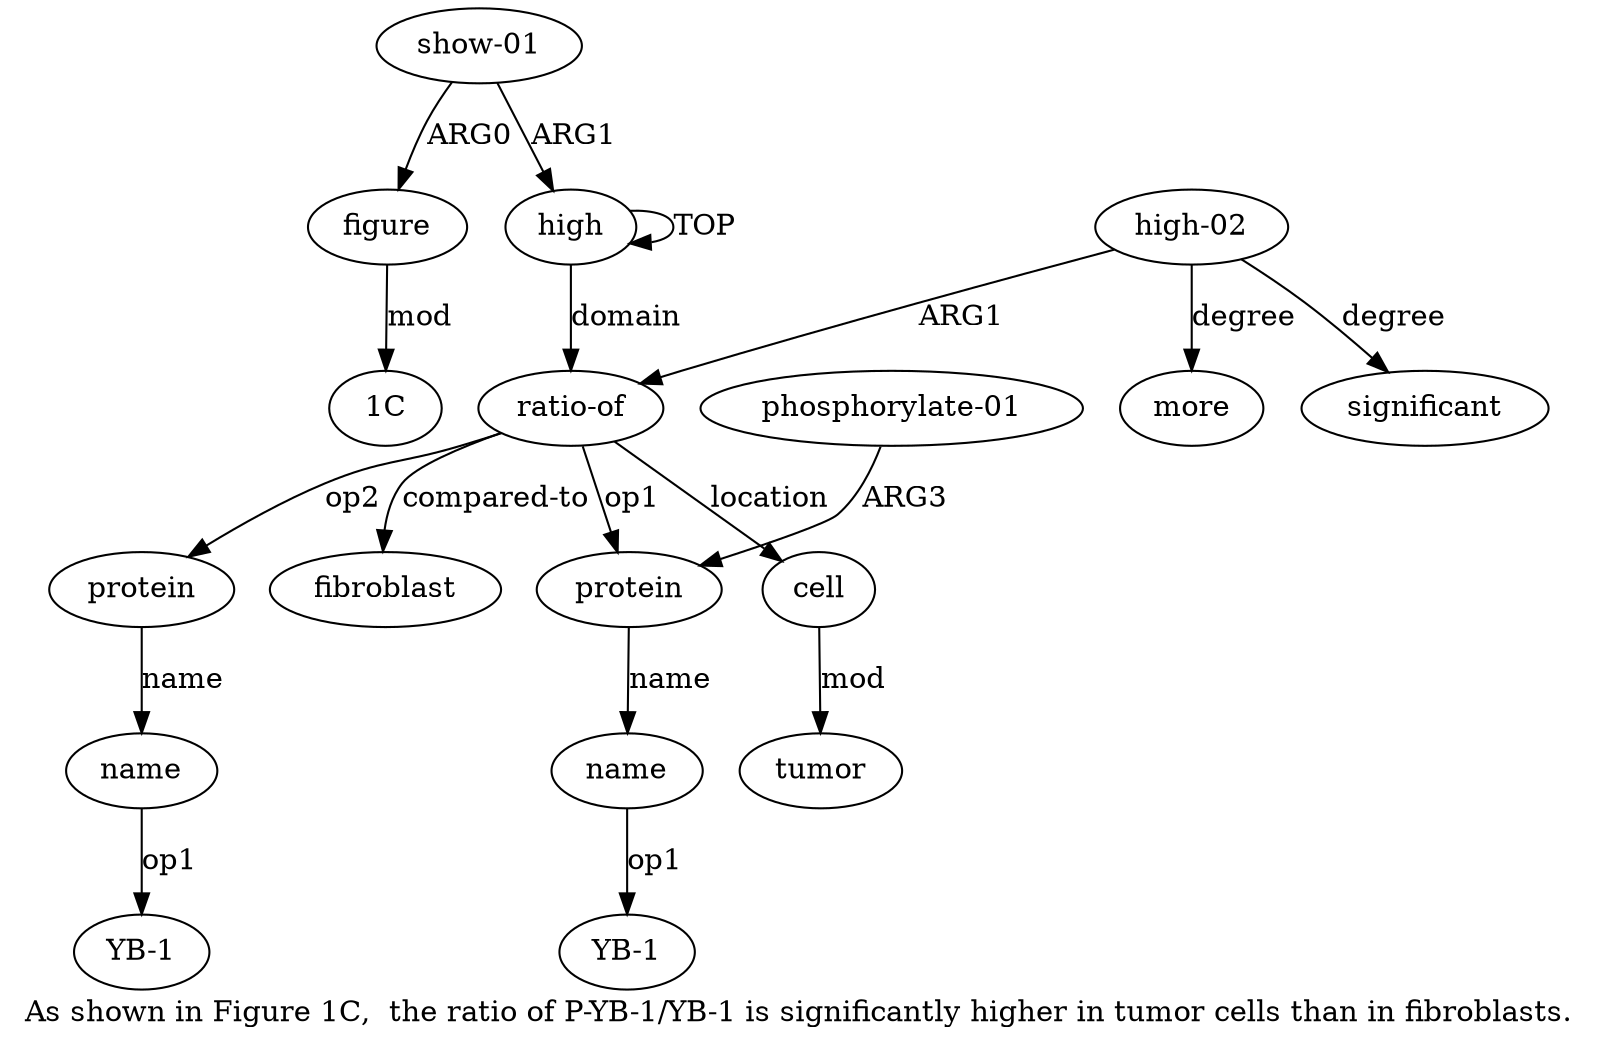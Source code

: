 digraph  {
	graph [label="As shown in Figure 1C,  the ratio of P-YB-1/YB-1 is significantly higher in tumor cells than in fibroblasts."];
	node [label="\N"];
	a14	 [color=black,
		gold_ind=14,
		gold_label=figure,
		label=figure,
		test_ind=14,
		test_label=figure];
	"a14 1C"	 [color=black,
		gold_ind=-1,
		gold_label="1C",
		label="1C",
		test_ind=-1,
		test_label="1C"];
	a14 -> "a14 1C" [key=0,
	color=black,
	gold_label=mod,
	label=mod,
	test_label=mod];
"a3 YB-1" [color=black,
	gold_ind=-1,
	gold_label="YB-1",
	label="YB-1",
	test_ind=-1,
	test_label="YB-1"];
a11 [color=black,
	gold_ind=11,
	gold_label=tumor,
	label=tumor,
	test_ind=11,
	test_label=tumor];
a10 [color=black,
	gold_ind=10,
	gold_label=cell,
	label=cell,
	test_ind=10,
	test_label=cell];
a10 -> a11 [key=0,
color=black,
gold_label=mod,
label=mod,
test_label=mod];
a13 [color=black,
gold_ind=13,
gold_label="show-01",
label="show-01",
test_ind=13,
test_label="show-01"];
a13 -> a14 [key=0,
color=black,
gold_label=ARG0,
label=ARG0,
test_label=ARG0];
a0 [color=black,
gold_ind=0,
gold_label=high,
label=high,
test_ind=0,
test_label=high];
a13 -> a0 [key=0,
color=black,
gold_label=ARG1,
label=ARG1,
test_label=ARG1];
a12 [color=black,
gold_ind=12,
gold_label=fibroblast,
label=fibroblast,
test_ind=12,
test_label=fibroblast];
"a6 YB-1" [color=black,
gold_ind=-1,
gold_label="YB-1",
label="YB-1",
test_ind=-1,
test_label="YB-1"];
a1 [color=black,
gold_ind=1,
gold_label="ratio-of",
label="ratio-of",
test_ind=1,
test_label="ratio-of"];
a1 -> a10 [key=0,
color=black,
gold_label=location,
label=location,
test_label=location];
a1 -> a12 [key=0,
color=black,
gold_label="compared-to",
label="compared-to",
test_label="compared-to"];
a2 [color=black,
gold_ind=2,
gold_label=protein,
label=protein,
test_ind=2,
test_label=protein];
a1 -> a2 [key=0,
color=black,
gold_label=op1,
label=op1,
test_label=op1];
a5 [color=black,
gold_ind=5,
gold_label=protein,
label=protein,
test_ind=5,
test_label=protein];
a1 -> a5 [key=0,
color=black,
gold_label=op2,
label=op2,
test_label=op2];
a0 -> a1 [key=0,
color=black,
gold_label=domain,
label=domain,
test_label=domain];
a0 -> a0 [key=0,
color=black,
gold_label=TOP,
label=TOP,
test_label=TOP];
a3 [color=black,
gold_ind=3,
gold_label=name,
label=name,
test_ind=3,
test_label=name];
a3 -> "a3 YB-1" [key=0,
color=black,
gold_label=op1,
label=op1,
test_label=op1];
a2 -> a3 [key=0,
color=black,
gold_label=name,
label=name,
test_label=name];
a6 [color=black,
gold_ind=6,
gold_label=name,
label=name,
test_ind=6,
test_label=name];
a5 -> a6 [key=0,
color=black,
gold_label=name,
label=name,
test_label=name];
a4 [color=black,
gold_ind=4,
gold_label="phosphorylate-01",
label="phosphorylate-01",
test_ind=4,
test_label="phosphorylate-01"];
a4 -> a2 [key=0,
color=black,
gold_label=ARG3,
label=ARG3,
test_label=ARG3];
a7 [color=black,
gold_ind=7,
gold_label="high-02",
label="high-02",
test_ind=7,
test_label="high-02"];
a7 -> a1 [key=0,
color=black,
gold_label=ARG1,
label=ARG1,
test_label=ARG1];
a9 [color=black,
gold_ind=9,
gold_label=significant,
label=significant,
test_ind=9,
test_label=significant];
a7 -> a9 [key=0,
color=black,
gold_label=degree,
label=degree,
test_label=degree];
a8 [color=black,
gold_ind=8,
gold_label=more,
label=more,
test_ind=8,
test_label=more];
a7 -> a8 [key=0,
color=black,
gold_label=degree,
label=degree,
test_label=degree];
a6 -> "a6 YB-1" [key=0,
color=black,
gold_label=op1,
label=op1,
test_label=op1];
}
